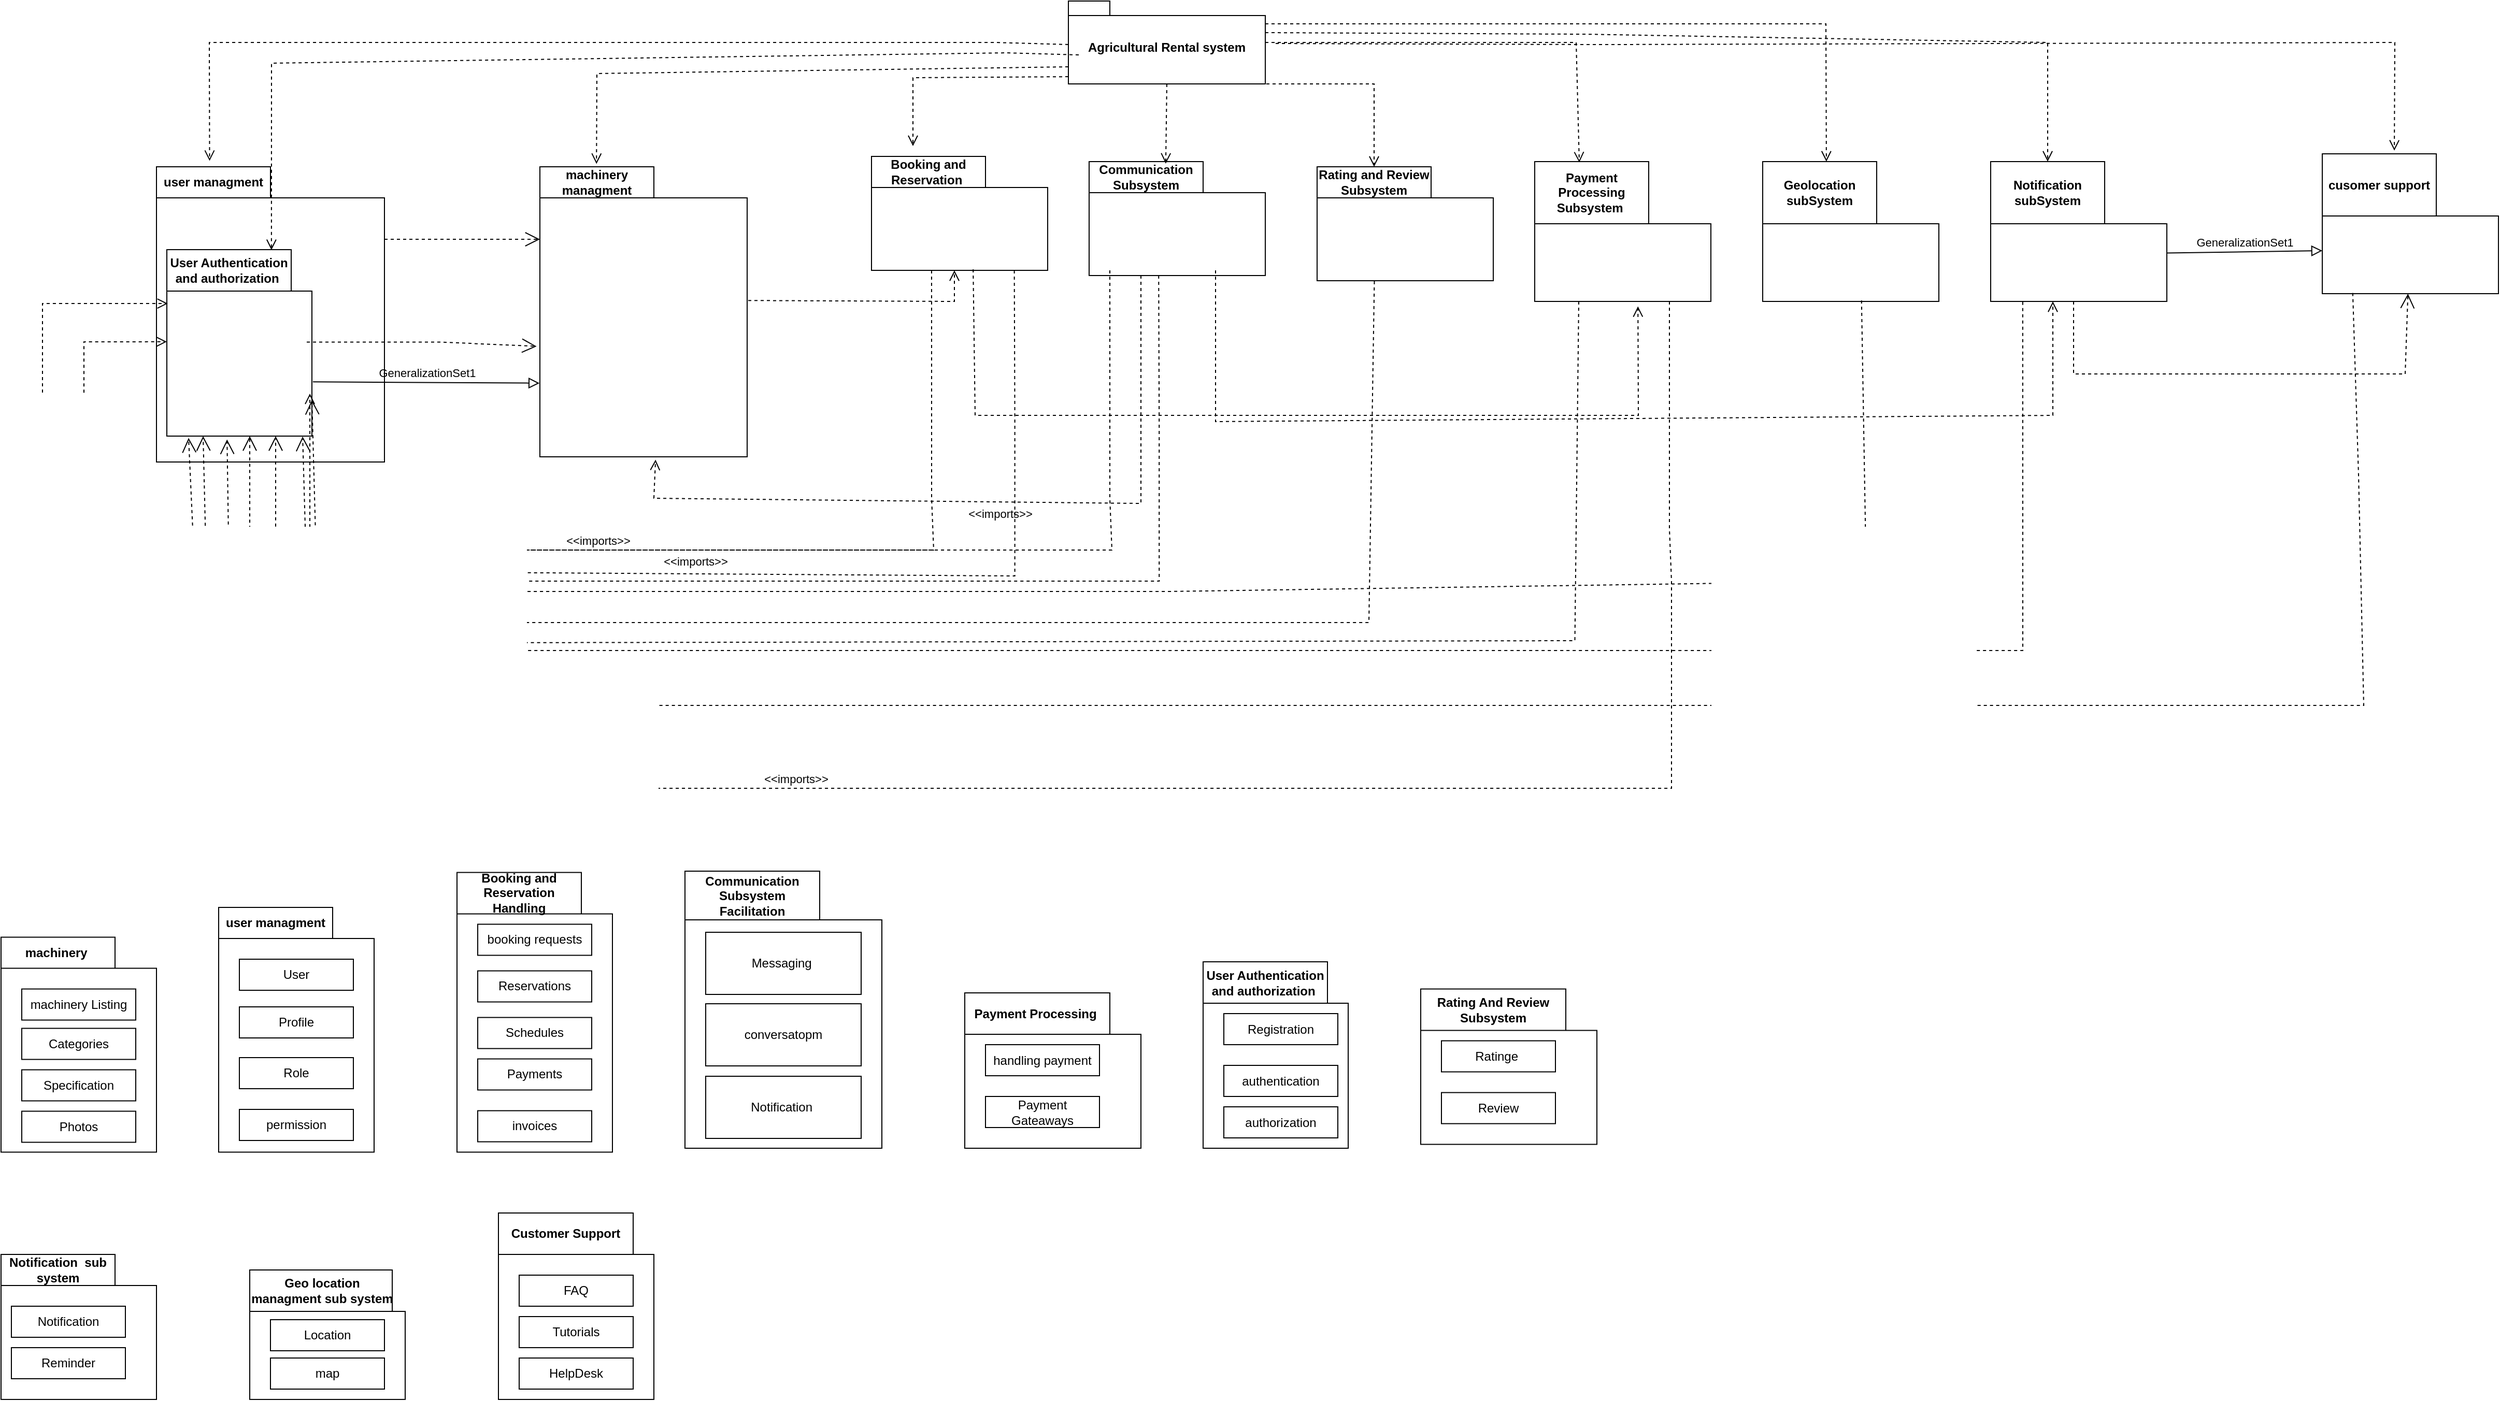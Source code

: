 <mxfile version="22.1.18" type="github" pages="3">
  <diagram name="Page-1" id="dhdeflD0EHLjseNQf4z6">
    <mxGraphModel dx="2359" dy="834" grid="1" gridSize="10" guides="1" tooltips="1" connect="1" arrows="1" fold="1" page="1" pageScale="1" pageWidth="850" pageHeight="1100" math="0" shadow="0">
      <root>
        <mxCell id="0" />
        <mxCell id="1" parent="0" />
        <mxCell id="KJN6wBQRvFxrbSm_RT8C-2" value="Booking and Reservation&amp;nbsp;" style="shape=folder;fontStyle=1;tabWidth=110;tabHeight=30;tabPosition=left;html=1;boundedLbl=1;labelInHeader=1;container=1;collapsible=0;recursiveResize=0;whiteSpace=wrap;" parent="1" vertex="1">
          <mxGeometry x="120" y="230" width="170" height="110" as="geometry" />
        </mxCell>
        <mxCell id="KJN6wBQRvFxrbSm_RT8C-4" value="Agricultural Rental system" style="shape=folder;fontStyle=1;spacingTop=10;tabWidth=40;tabHeight=14;tabPosition=left;html=1;whiteSpace=wrap;" parent="1" vertex="1">
          <mxGeometry x="310" y="80" width="190" height="80" as="geometry" />
        </mxCell>
        <mxCell id="KJN6wBQRvFxrbSm_RT8C-5" value="" style="endArrow=open;startArrow=none;endFill=0;startFill=0;endSize=8;html=1;verticalAlign=bottom;dashed=1;labelBackgroundColor=none;rounded=0;exitX=0.058;exitY=1.05;exitDx=0;exitDy=0;exitPerimeter=0;entryX=0.233;entryY=-0.02;entryDx=0;entryDy=0;entryPerimeter=0;" parent="1" target="KJN6wBQRvFxrbSm_RT8C-7" edge="1">
          <mxGeometry x="0.765" y="60" width="160" relative="1" as="geometry">
            <mxPoint x="310" y="122" as="sourcePoint" />
            <mxPoint x="240" y="240" as="targetPoint" />
            <Array as="points">
              <mxPoint x="240" y="120" />
              <mxPoint x="-519" y="120" />
            </Array>
            <mxPoint as="offset" />
          </mxGeometry>
        </mxCell>
        <mxCell id="KJN6wBQRvFxrbSm_RT8C-6" value="" style="endArrow=open;startArrow=none;endFill=0;startFill=0;endSize=8;html=1;verticalAlign=bottom;dashed=1;labelBackgroundColor=none;rounded=0;entryX=0.273;entryY=-0.01;entryDx=0;entryDy=0;entryPerimeter=0;exitX=0;exitY=0;exitDx=0;exitDy=63.5;exitPerimeter=0;" parent="1" source="KJN6wBQRvFxrbSm_RT8C-4" target="KJN6wBQRvFxrbSm_RT8C-9" edge="1">
          <mxGeometry x="0.765" y="60" width="160" relative="1" as="geometry">
            <mxPoint x="320" y="160" as="sourcePoint" />
            <mxPoint x="-40" y="200" as="targetPoint" />
            <Array as="points">
              <mxPoint x="-145" y="150" />
            </Array>
            <mxPoint as="offset" />
          </mxGeometry>
        </mxCell>
        <mxCell id="KJN6wBQRvFxrbSm_RT8C-7" value="user managment" style="shape=folder;fontStyle=1;tabWidth=110;tabHeight=30;tabPosition=left;html=1;boundedLbl=1;labelInHeader=1;container=1;collapsible=0;recursiveResize=0;whiteSpace=wrap;" parent="1" vertex="1">
          <mxGeometry x="-570" y="240" width="220" height="285" as="geometry" />
        </mxCell>
        <mxCell id="KJN6wBQRvFxrbSm_RT8C-27" value="User Authentication and authorization&amp;nbsp;" style="shape=folder;fontStyle=1;tabWidth=120;tabHeight=40;tabPosition=left;html=1;boundedLbl=1;labelInHeader=1;container=1;collapsible=0;recursiveResize=0;whiteSpace=wrap;" parent="KJN6wBQRvFxrbSm_RT8C-7" vertex="1">
          <mxGeometry x="10" y="80" width="140" height="180" as="geometry" />
        </mxCell>
        <mxCell id="Vls8JxGaYo9dqXqO4WZi-41" value="" style="endArrow=open;endSize=12;dashed=1;html=1;rounded=0;entryX=-0.016;entryY=0.619;entryDx=0;entryDy=0;entryPerimeter=0;" parent="KJN6wBQRvFxrbSm_RT8C-7" target="KJN6wBQRvFxrbSm_RT8C-9" edge="1">
          <mxGeometry width="160" relative="1" as="geometry">
            <mxPoint x="145" y="169.29" as="sourcePoint" />
            <mxPoint x="295" y="169.29" as="targetPoint" />
            <Array as="points">
              <mxPoint x="275" y="169.29" />
            </Array>
          </mxGeometry>
        </mxCell>
        <mxCell id="KJN6wBQRvFxrbSm_RT8C-13" value="" style="endArrow=open;startArrow=none;endFill=0;startFill=0;endSize=8;html=1;verticalAlign=bottom;dashed=1;labelBackgroundColor=none;rounded=0;exitX=0;exitY=0.913;exitDx=0;exitDy=0;exitPerimeter=0;" parent="1" source="KJN6wBQRvFxrbSm_RT8C-4" edge="1">
          <mxGeometry x="0.765" y="60" width="160" relative="1" as="geometry">
            <mxPoint x="320" y="154" as="sourcePoint" />
            <mxPoint x="160" y="220" as="targetPoint" />
            <Array as="points">
              <mxPoint x="160" y="154" />
            </Array>
            <mxPoint as="offset" />
          </mxGeometry>
        </mxCell>
        <mxCell id="KJN6wBQRvFxrbSm_RT8C-17" value="Communication Subsystem" style="shape=folder;fontStyle=1;tabWidth=110;tabHeight=30;tabPosition=left;html=1;boundedLbl=1;labelInHeader=1;container=1;collapsible=0;recursiveResize=0;whiteSpace=wrap;" parent="1" vertex="1">
          <mxGeometry x="330" y="235" width="170" height="110" as="geometry" />
        </mxCell>
        <mxCell id="KJN6wBQRvFxrbSm_RT8C-19" value="" style="endArrow=open;startArrow=none;endFill=0;startFill=0;endSize=8;html=1;verticalAlign=bottom;dashed=1;labelBackgroundColor=none;rounded=0;exitX=0.5;exitY=1;exitDx=0;exitDy=0;exitPerimeter=0;entryX=0.435;entryY=0.018;entryDx=0;entryDy=0;entryPerimeter=0;" parent="1" source="KJN6wBQRvFxrbSm_RT8C-4" target="KJN6wBQRvFxrbSm_RT8C-17" edge="1">
          <mxGeometry x="0.765" y="60" width="160" relative="1" as="geometry">
            <mxPoint x="450" y="173" as="sourcePoint" />
            <mxPoint x="300" y="240" as="targetPoint" />
            <Array as="points" />
            <mxPoint as="offset" />
          </mxGeometry>
        </mxCell>
        <mxCell id="KJN6wBQRvFxrbSm_RT8C-20" value="Rating and Review Subsystem" style="shape=folder;fontStyle=1;tabWidth=110;tabHeight=30;tabPosition=left;html=1;boundedLbl=1;labelInHeader=1;container=1;collapsible=0;recursiveResize=0;whiteSpace=wrap;" parent="1" vertex="1">
          <mxGeometry x="550" y="240" width="170" height="110" as="geometry" />
        </mxCell>
        <mxCell id="KJN6wBQRvFxrbSm_RT8C-22" value="" style="endArrow=open;startArrow=none;endFill=0;startFill=0;endSize=8;html=1;verticalAlign=bottom;dashed=1;labelBackgroundColor=none;rounded=0;exitX=0.5;exitY=1;exitDx=0;exitDy=0;exitPerimeter=0;entryX=0;entryY=0;entryDx=55;entryDy=0;entryPerimeter=0;" parent="1" target="KJN6wBQRvFxrbSm_RT8C-20" edge="1">
          <mxGeometry x="0.765" y="60" width="160" relative="1" as="geometry">
            <mxPoint x="441" y="160" as="sourcePoint" />
            <mxPoint x="440" y="237" as="targetPoint" />
            <Array as="points">
              <mxPoint x="605" y="160" />
            </Array>
            <mxPoint as="offset" />
          </mxGeometry>
        </mxCell>
        <mxCell id="KJN6wBQRvFxrbSm_RT8C-23" value="Payment Processing Subsystem&amp;nbsp;" style="shape=folder;fontStyle=1;tabWidth=110;tabHeight=60;tabPosition=left;html=1;boundedLbl=1;labelInHeader=1;container=1;collapsible=0;recursiveResize=0;whiteSpace=wrap;" parent="1" vertex="1">
          <mxGeometry x="760" y="235" width="170" height="135" as="geometry" />
        </mxCell>
        <mxCell id="KJN6wBQRvFxrbSm_RT8C-26" value="" style="endArrow=open;startArrow=none;endFill=0;startFill=0;endSize=8;html=1;verticalAlign=bottom;dashed=1;labelBackgroundColor=none;rounded=0;exitX=0.5;exitY=1;exitDx=0;exitDy=0;exitPerimeter=0;entryX=0.253;entryY=0.006;entryDx=0;entryDy=0;entryPerimeter=0;" parent="1" target="KJN6wBQRvFxrbSm_RT8C-23" edge="1">
          <mxGeometry x="0.765" y="60" width="160" relative="1" as="geometry">
            <mxPoint x="500" y="120" as="sourcePoint" />
            <mxPoint x="664" y="200" as="targetPoint" />
            <Array as="points">
              <mxPoint x="800" y="120" />
            </Array>
            <mxPoint as="offset" />
          </mxGeometry>
        </mxCell>
        <mxCell id="KJN6wBQRvFxrbSm_RT8C-32" value="Communication Subsystem Facilitation" style="shape=folder;fontStyle=1;tabWidth=130;tabHeight=47;tabPosition=left;html=1;boundedLbl=1;labelInHeader=1;container=1;collapsible=0;recursiveResize=0;whiteSpace=wrap;" parent="1" vertex="1">
          <mxGeometry x="-60" y="920" width="190" height="267.5" as="geometry" />
        </mxCell>
        <mxCell id="KJN6wBQRvFxrbSm_RT8C-33" value="Messaging&amp;nbsp;" style="html=1;whiteSpace=wrap;" parent="KJN6wBQRvFxrbSm_RT8C-32" vertex="1">
          <mxGeometry width="150" height="60" relative="1" as="geometry">
            <mxPoint x="20" y="59" as="offset" />
          </mxGeometry>
        </mxCell>
        <mxCell id="p3Cz08My5qOfpyEpVm5M-13" value="conversatopm" style="html=1;whiteSpace=wrap;" vertex="1" parent="KJN6wBQRvFxrbSm_RT8C-32">
          <mxGeometry width="150" height="60" relative="1" as="geometry">
            <mxPoint x="20" y="128" as="offset" />
          </mxGeometry>
        </mxCell>
        <mxCell id="p3Cz08My5qOfpyEpVm5M-14" value="Notification&amp;nbsp;" style="html=1;whiteSpace=wrap;" vertex="1" parent="KJN6wBQRvFxrbSm_RT8C-32">
          <mxGeometry width="150" height="60" relative="1" as="geometry">
            <mxPoint x="20" y="198" as="offset" />
          </mxGeometry>
        </mxCell>
        <mxCell id="KJN6wBQRvFxrbSm_RT8C-35" value="Booking and Reservation Handling" style="shape=folder;fontStyle=1;tabWidth=120;tabHeight=40;tabPosition=left;html=1;boundedLbl=1;labelInHeader=1;container=1;collapsible=0;recursiveResize=0;whiteSpace=wrap;" parent="1" vertex="1">
          <mxGeometry x="-280" y="921.25" width="150" height="270" as="geometry" />
        </mxCell>
        <mxCell id="KJN6wBQRvFxrbSm_RT8C-36" value="booking requests" style="html=1;whiteSpace=wrap;" parent="KJN6wBQRvFxrbSm_RT8C-35" vertex="1">
          <mxGeometry width="110" height="30" relative="1" as="geometry">
            <mxPoint x="20" y="50" as="offset" />
          </mxGeometry>
        </mxCell>
        <mxCell id="KJN6wBQRvFxrbSm_RT8C-50" value="Reservations" style="html=1;whiteSpace=wrap;" parent="KJN6wBQRvFxrbSm_RT8C-35" vertex="1">
          <mxGeometry width="110" height="30" relative="1" as="geometry">
            <mxPoint x="20" y="95" as="offset" />
          </mxGeometry>
        </mxCell>
        <mxCell id="KJN6wBQRvFxrbSm_RT8C-51" value="Schedules" style="html=1;whiteSpace=wrap;" parent="KJN6wBQRvFxrbSm_RT8C-35" vertex="1">
          <mxGeometry width="110" height="30" relative="1" as="geometry">
            <mxPoint x="20" y="140" as="offset" />
          </mxGeometry>
        </mxCell>
        <mxCell id="KJN6wBQRvFxrbSm_RT8C-53" value="Payments" style="html=1;whiteSpace=wrap;" parent="KJN6wBQRvFxrbSm_RT8C-35" vertex="1">
          <mxGeometry width="110" height="30" relative="1" as="geometry">
            <mxPoint x="20" y="180" as="offset" />
          </mxGeometry>
        </mxCell>
        <mxCell id="p3Cz08My5qOfpyEpVm5M-24" value="invoices" style="html=1;whiteSpace=wrap;" vertex="1" parent="KJN6wBQRvFxrbSm_RT8C-35">
          <mxGeometry width="110" height="30" relative="1" as="geometry">
            <mxPoint x="20" y="230" as="offset" />
          </mxGeometry>
        </mxCell>
        <mxCell id="KJN6wBQRvFxrbSm_RT8C-37" value="Rating And Review Subsystem" style="shape=folder;fontStyle=1;tabWidth=140;tabHeight=40;tabPosition=left;html=1;boundedLbl=1;labelInHeader=1;container=1;collapsible=0;recursiveResize=0;whiteSpace=wrap;" parent="1" vertex="1">
          <mxGeometry x="650" y="1033.75" width="170" height="150" as="geometry" />
        </mxCell>
        <mxCell id="KJN6wBQRvFxrbSm_RT8C-38" value="Ratinge&amp;nbsp;" style="html=1;whiteSpace=wrap;" parent="KJN6wBQRvFxrbSm_RT8C-37" vertex="1">
          <mxGeometry width="110" height="30" relative="1" as="geometry">
            <mxPoint x="20" y="50" as="offset" />
          </mxGeometry>
        </mxCell>
        <mxCell id="Vls8JxGaYo9dqXqO4WZi-3" value="Review&lt;br&gt;" style="html=1;whiteSpace=wrap;" parent="KJN6wBQRvFxrbSm_RT8C-37" vertex="1">
          <mxGeometry width="110" height="30" relative="1" as="geometry">
            <mxPoint x="20" y="100" as="offset" />
          </mxGeometry>
        </mxCell>
        <mxCell id="KJN6wBQRvFxrbSm_RT8C-40" value="machinery&amp;nbsp;" style="shape=folder;fontStyle=1;tabWidth=110;tabHeight=30;tabPosition=left;html=1;boundedLbl=1;labelInHeader=1;container=1;collapsible=0;recursiveResize=0;whiteSpace=wrap;" parent="1" vertex="1">
          <mxGeometry x="-720" y="983.75" width="150" height="207.5" as="geometry" />
        </mxCell>
        <mxCell id="KJN6wBQRvFxrbSm_RT8C-41" value="machinery Listing" style="html=1;whiteSpace=wrap;" parent="KJN6wBQRvFxrbSm_RT8C-40" vertex="1">
          <mxGeometry width="110" height="30" relative="1" as="geometry">
            <mxPoint x="20" y="50" as="offset" />
          </mxGeometry>
        </mxCell>
        <mxCell id="KJN6wBQRvFxrbSm_RT8C-46" value=" Categories" style="html=1;whiteSpace=wrap;" parent="KJN6wBQRvFxrbSm_RT8C-40" vertex="1">
          <mxGeometry width="110" height="30" relative="1" as="geometry">
            <mxPoint x="20" y="88" as="offset" />
          </mxGeometry>
        </mxCell>
        <mxCell id="KJN6wBQRvFxrbSm_RT8C-47" value=" Specification" style="html=1;whiteSpace=wrap;" parent="KJN6wBQRvFxrbSm_RT8C-40" vertex="1">
          <mxGeometry width="110" height="30" relative="1" as="geometry">
            <mxPoint x="20" y="128" as="offset" />
          </mxGeometry>
        </mxCell>
        <mxCell id="KJN6wBQRvFxrbSm_RT8C-48" value="Photos" style="html=1;whiteSpace=wrap;" parent="KJN6wBQRvFxrbSm_RT8C-40" vertex="1">
          <mxGeometry width="110" height="30" relative="1" as="geometry">
            <mxPoint x="20" y="168" as="offset" />
          </mxGeometry>
        </mxCell>
        <mxCell id="KJN6wBQRvFxrbSm_RT8C-44" value="" style="edgeStyle=none;html=1;endArrow=open;endSize=12;dashed=1;verticalAlign=bottom;rounded=0;entryX=0.936;entryY=1.002;entryDx=0;entryDy=0;entryPerimeter=0;" parent="1" target="KJN6wBQRvFxrbSm_RT8C-27" edge="1">
          <mxGeometry x="0.011" y="40" width="160" relative="1" as="geometry">
            <mxPoint x="397.12" y="345" as="sourcePoint" />
            <mxPoint x="-425.0" y="480.38" as="targetPoint" />
            <Array as="points">
              <mxPoint x="397.62" y="490" />
              <mxPoint x="397.62" y="640" />
              <mxPoint x="-425" y="640" />
            </Array>
            <mxPoint as="offset" />
          </mxGeometry>
        </mxCell>
        <mxCell id="Vls8JxGaYo9dqXqO4WZi-5" value="Payment Processing&amp;nbsp;" style="shape=folder;fontStyle=1;tabWidth=140;tabHeight=40;tabPosition=left;html=1;boundedLbl=1;labelInHeader=1;container=1;collapsible=0;recursiveResize=0;whiteSpace=wrap;" parent="1" vertex="1">
          <mxGeometry x="210" y="1037.5" width="170" height="150" as="geometry" />
        </mxCell>
        <mxCell id="Vls8JxGaYo9dqXqO4WZi-6" value="handling payment" style="html=1;whiteSpace=wrap;" parent="Vls8JxGaYo9dqXqO4WZi-5" vertex="1">
          <mxGeometry width="110" height="30" relative="1" as="geometry">
            <mxPoint x="20" y="50" as="offset" />
          </mxGeometry>
        </mxCell>
        <mxCell id="Vls8JxGaYo9dqXqO4WZi-7" value="Payment Gateaways" style="html=1;whiteSpace=wrap;" parent="Vls8JxGaYo9dqXqO4WZi-5" vertex="1">
          <mxGeometry width="110" height="30" relative="1" as="geometry">
            <mxPoint x="20" y="100" as="offset" />
          </mxGeometry>
        </mxCell>
        <mxCell id="Vls8JxGaYo9dqXqO4WZi-15" value="Notification&amp;nbsp; sub system" style="shape=folder;fontStyle=1;tabWidth=110;tabHeight=30;tabPosition=left;html=1;boundedLbl=1;labelInHeader=1;container=1;collapsible=0;recursiveResize=0;whiteSpace=wrap;" parent="1" vertex="1">
          <mxGeometry x="-720" y="1290" width="150" height="140" as="geometry" />
        </mxCell>
        <mxCell id="p3Cz08My5qOfpyEpVm5M-35" value=" Notification" style="html=1;whiteSpace=wrap;" vertex="1" parent="Vls8JxGaYo9dqXqO4WZi-15">
          <mxGeometry width="110" height="30" relative="1" as="geometry">
            <mxPoint x="10" y="50" as="offset" />
          </mxGeometry>
        </mxCell>
        <mxCell id="p3Cz08My5qOfpyEpVm5M-36" value=" Reminder" style="html=1;whiteSpace=wrap;" vertex="1" parent="Vls8JxGaYo9dqXqO4WZi-15">
          <mxGeometry width="110" height="30" relative="1" as="geometry">
            <mxPoint x="10" y="90" as="offset" />
          </mxGeometry>
        </mxCell>
        <mxCell id="Vls8JxGaYo9dqXqO4WZi-17" value="&amp;nbsp;Customer Support&amp;nbsp;" style="shape=folder;fontStyle=1;tabWidth=130;tabHeight=40;tabPosition=left;html=1;boundedLbl=1;labelInHeader=1;container=1;collapsible=0;recursiveResize=0;whiteSpace=wrap;" parent="1" vertex="1">
          <mxGeometry x="-240" y="1250" width="150" height="180" as="geometry" />
        </mxCell>
        <mxCell id="p3Cz08My5qOfpyEpVm5M-37" value=" FAQ" style="html=1;whiteSpace=wrap;" vertex="1" parent="Vls8JxGaYo9dqXqO4WZi-17">
          <mxGeometry width="110" height="30" relative="1" as="geometry">
            <mxPoint x="20" y="60" as="offset" />
          </mxGeometry>
        </mxCell>
        <mxCell id="p3Cz08My5qOfpyEpVm5M-38" value=" Tutorials" style="html=1;whiteSpace=wrap;" vertex="1" parent="Vls8JxGaYo9dqXqO4WZi-17">
          <mxGeometry width="110" height="30" relative="1" as="geometry">
            <mxPoint x="20" y="100" as="offset" />
          </mxGeometry>
        </mxCell>
        <mxCell id="p3Cz08My5qOfpyEpVm5M-39" value=" HelpDesk" style="html=1;whiteSpace=wrap;" vertex="1" parent="Vls8JxGaYo9dqXqO4WZi-17">
          <mxGeometry width="110" height="30" relative="1" as="geometry">
            <mxPoint x="20" y="140" as="offset" />
          </mxGeometry>
        </mxCell>
        <mxCell id="Vls8JxGaYo9dqXqO4WZi-19" value="Geo location managment sub system" style="shape=folder;fontStyle=1;tabWidth=140;tabHeight=40;tabPosition=left;html=1;boundedLbl=1;labelInHeader=1;container=1;collapsible=0;recursiveResize=0;whiteSpace=wrap;" parent="1" vertex="1">
          <mxGeometry x="-480" y="1305" width="150" height="125" as="geometry" />
        </mxCell>
        <mxCell id="p3Cz08My5qOfpyEpVm5M-30" value=" Location" style="html=1;whiteSpace=wrap;" vertex="1" parent="Vls8JxGaYo9dqXqO4WZi-19">
          <mxGeometry width="110" height="30" relative="1" as="geometry">
            <mxPoint x="20" y="48" as="offset" />
          </mxGeometry>
        </mxCell>
        <mxCell id="p3Cz08My5qOfpyEpVm5M-31" value=" map" style="html=1;whiteSpace=wrap;" vertex="1" parent="Vls8JxGaYo9dqXqO4WZi-19">
          <mxGeometry width="110" height="30" relative="1" as="geometry">
            <mxPoint x="20" y="85" as="offset" />
          </mxGeometry>
        </mxCell>
        <mxCell id="Vls8JxGaYo9dqXqO4WZi-24" value="Geolocation subSystem" style="shape=folder;fontStyle=1;tabWidth=110;tabHeight=60;tabPosition=left;html=1;boundedLbl=1;labelInHeader=1;container=1;collapsible=0;recursiveResize=0;whiteSpace=wrap;" parent="1" vertex="1">
          <mxGeometry x="980" y="235" width="170" height="135" as="geometry" />
        </mxCell>
        <mxCell id="Vls8JxGaYo9dqXqO4WZi-25" value="" style="endArrow=open;startArrow=none;endFill=0;startFill=0;endSize=8;html=1;verticalAlign=bottom;dashed=1;labelBackgroundColor=none;rounded=0;exitX=0.5;exitY=1;exitDx=0;exitDy=0;exitPerimeter=0;entryX=0.382;entryY=-0.015;entryDx=0;entryDy=0;entryPerimeter=0;" parent="1" edge="1">
          <mxGeometry x="0.765" y="60" width="160" relative="1" as="geometry">
            <mxPoint x="500" y="102.03" as="sourcePoint" />
            <mxPoint x="1041.44" y="235.005" as="targetPoint" />
            <Array as="points">
              <mxPoint x="800" y="102.03" />
              <mxPoint x="1041" y="102" />
            </Array>
            <mxPoint as="offset" />
          </mxGeometry>
        </mxCell>
        <mxCell id="Vls8JxGaYo9dqXqO4WZi-26" value="Notification subSystem" style="shape=folder;fontStyle=1;tabWidth=110;tabHeight=60;tabPosition=left;html=1;boundedLbl=1;labelInHeader=1;container=1;collapsible=0;recursiveResize=0;whiteSpace=wrap;" parent="1" vertex="1">
          <mxGeometry x="1200" y="235" width="170" height="135" as="geometry" />
        </mxCell>
        <mxCell id="Vls8JxGaYo9dqXqO4WZi-27" value="" style="endArrow=open;startArrow=none;endFill=0;startFill=0;endSize=8;html=1;verticalAlign=bottom;dashed=1;labelBackgroundColor=none;rounded=0;exitX=0;exitY=0;exitDx=190;exitDy=30.5;exitPerimeter=0;entryX=0;entryY=0;entryDx=55;entryDy=0;entryPerimeter=0;" parent="1" source="KJN6wBQRvFxrbSm_RT8C-4" target="Vls8JxGaYo9dqXqO4WZi-26" edge="1">
          <mxGeometry x="0.765" y="60" width="160" relative="1" as="geometry">
            <mxPoint x="510" y="112.03" as="sourcePoint" />
            <mxPoint x="1051.44" y="245.005" as="targetPoint" />
            <Array as="points">
              <mxPoint x="810" y="112.03" />
              <mxPoint x="1255" y="120" />
            </Array>
            <mxPoint as="offset" />
          </mxGeometry>
        </mxCell>
        <mxCell id="Vls8JxGaYo9dqXqO4WZi-28" value="" style="endArrow=open;startArrow=none;endFill=0;startFill=0;endSize=8;html=1;verticalAlign=bottom;dashed=1;labelBackgroundColor=none;rounded=0;exitX=0.058;exitY=1.05;exitDx=0;exitDy=0;exitPerimeter=0;entryX=0.721;entryY=0.002;entryDx=0;entryDy=0;entryPerimeter=0;" parent="1" target="KJN6wBQRvFxrbSm_RT8C-27" edge="1">
          <mxGeometry x="0.765" y="60" width="160" relative="1" as="geometry">
            <mxPoint x="320" y="132" as="sourcePoint" />
            <mxPoint x="-235" y="248" as="targetPoint" />
            <Array as="points">
              <mxPoint x="250" y="130" />
              <mxPoint x="-459" y="140" />
            </Array>
            <mxPoint as="offset" />
          </mxGeometry>
        </mxCell>
        <mxCell id="KJN6wBQRvFxrbSm_RT8C-9" value="machinery managment" style="shape=folder;fontStyle=1;tabWidth=110;tabHeight=30;tabPosition=left;html=1;boundedLbl=1;labelInHeader=1;container=1;collapsible=0;recursiveResize=0;whiteSpace=wrap;" parent="1" vertex="1">
          <mxGeometry x="-200" y="240" width="200" height="280" as="geometry" />
        </mxCell>
        <mxCell id="Vls8JxGaYo9dqXqO4WZi-40" value="" style="endArrow=open;endSize=12;dashed=1;html=1;rounded=0;" parent="1" edge="1">
          <mxGeometry width="160" relative="1" as="geometry">
            <mxPoint x="-350" y="310" as="sourcePoint" />
            <mxPoint x="-200" y="310" as="targetPoint" />
            <Array as="points">
              <mxPoint x="-220" y="310" />
            </Array>
          </mxGeometry>
        </mxCell>
        <mxCell id="Vls8JxGaYo9dqXqO4WZi-51" value="GeneralizationSet1" style="endArrow=block;html=1;rounded=0;align=center;verticalAlign=bottom;endFill=0;labelBackgroundColor=none;endSize=8;entryX=-0.002;entryY=0.746;entryDx=0;entryDy=0;entryPerimeter=0;exitX=1.007;exitY=0.709;exitDx=0;exitDy=0;exitPerimeter=0;" parent="1" source="KJN6wBQRvFxrbSm_RT8C-27" target="KJN6wBQRvFxrbSm_RT8C-9" edge="1">
          <mxGeometry x="0.006" relative="1" as="geometry">
            <mxPoint x="-410" y="450" as="sourcePoint" />
            <mxPoint x="-250" y="450" as="targetPoint" />
            <mxPoint as="offset" />
          </mxGeometry>
        </mxCell>
        <mxCell id="Vls8JxGaYo9dqXqO4WZi-55" value="" style="endArrow=open;startArrow=none;endFill=0;startFill=0;endSize=8;html=1;verticalAlign=bottom;dashed=1;labelBackgroundColor=none;rounded=0;exitX=1.005;exitY=0.461;exitDx=0;exitDy=0;exitPerimeter=0;" parent="1" source="KJN6wBQRvFxrbSm_RT8C-9" edge="1">
          <mxGeometry x="0.167" y="10" width="160" relative="1" as="geometry">
            <mxPoint x="-10" y="370" as="sourcePoint" />
            <mxPoint x="200" y="340" as="targetPoint" />
            <Array as="points">
              <mxPoint x="200" y="370" />
            </Array>
            <mxPoint as="offset" />
          </mxGeometry>
        </mxCell>
        <mxCell id="Vls8JxGaYo9dqXqO4WZi-57" value="cusomer support" style="shape=folder;fontStyle=1;tabWidth=110;tabHeight=60;tabPosition=left;html=1;boundedLbl=1;labelInHeader=1;container=1;collapsible=0;recursiveResize=0;whiteSpace=wrap;" parent="1" vertex="1">
          <mxGeometry x="1520" y="227.5" width="170" height="135" as="geometry" />
        </mxCell>
        <mxCell id="Vls8JxGaYo9dqXqO4WZi-58" value="" style="endArrow=open;startArrow=none;endFill=0;startFill=0;endSize=8;html=1;verticalAlign=bottom;dashed=1;labelBackgroundColor=none;rounded=0;exitX=0;exitY=0;exitDx=190;exitDy=30.5;exitPerimeter=0;entryX=0.409;entryY=-0.023;entryDx=0;entryDy=0;entryPerimeter=0;" parent="1" target="Vls8JxGaYo9dqXqO4WZi-57" edge="1">
          <mxGeometry x="0.765" y="60" width="160" relative="1" as="geometry">
            <mxPoint x="510" y="121" as="sourcePoint" />
            <mxPoint x="1265" y="245" as="targetPoint" />
            <Array as="points">
              <mxPoint x="820" y="122.03" />
              <mxPoint x="1590" y="120" />
            </Array>
            <mxPoint as="offset" />
          </mxGeometry>
        </mxCell>
        <mxCell id="Vls8JxGaYo9dqXqO4WZi-59" value="" style="edgeStyle=none;html=1;endArrow=open;endSize=12;dashed=1;verticalAlign=bottom;rounded=0;exitX=0.5;exitY=1;exitDx=0;exitDy=0;exitPerimeter=0;" parent="1" target="Vls8JxGaYo9dqXqO4WZi-57" edge="1">
          <mxGeometry x="-0.2" y="30" width="160" relative="1" as="geometry">
            <mxPoint x="1280" y="370.0" as="sourcePoint" />
            <mxPoint x="1355" y="525" as="targetPoint" />
            <Array as="points">
              <mxPoint x="1280" y="440" />
              <mxPoint x="1600" y="440" />
            </Array>
            <mxPoint as="offset" />
          </mxGeometry>
        </mxCell>
        <mxCell id="Vls8JxGaYo9dqXqO4WZi-60" value="GeneralizationSet1" style="endArrow=block;html=1;rounded=0;align=center;verticalAlign=bottom;endFill=0;labelBackgroundColor=none;endSize=8;entryX=-0.002;entryY=0.746;entryDx=0;entryDy=0;entryPerimeter=0;exitX=0.997;exitY=0.654;exitDx=0;exitDy=0;exitPerimeter=0;" parent="1" source="Vls8JxGaYo9dqXqO4WZi-26" edge="1">
          <mxGeometry x="0.006" relative="1" as="geometry">
            <mxPoint x="1301" y="320" as="sourcePoint" />
            <mxPoint x="1520" y="321" as="targetPoint" />
            <mxPoint as="offset" />
          </mxGeometry>
        </mxCell>
        <mxCell id="Vls8JxGaYo9dqXqO4WZi-61" value="" style="edgeStyle=none;html=1;endArrow=open;endSize=12;dashed=1;verticalAlign=bottom;rounded=0;exitX=0.325;exitY=1.004;exitDx=0;exitDy=0;exitPerimeter=0;" parent="1" source="KJN6wBQRvFxrbSm_RT8C-20" edge="1">
          <mxGeometry x="0.011" y="40" width="160" relative="1" as="geometry">
            <mxPoint x="407.12" y="355" as="sourcePoint" />
            <mxPoint x="-480" y="500" as="targetPoint" />
            <Array as="points">
              <mxPoint x="600" y="680" />
              <mxPoint x="-480" y="680" />
            </Array>
            <mxPoint as="offset" />
          </mxGeometry>
        </mxCell>
        <mxCell id="Vls8JxGaYo9dqXqO4WZi-62" value="" style="edgeStyle=none;html=1;endArrow=open;endSize=12;dashed=1;verticalAlign=bottom;rounded=0;exitX=0.25;exitY=1;exitDx=0;exitDy=0;exitPerimeter=0;entryX=0.15;entryY=1.01;entryDx=0;entryDy=0;entryPerimeter=0;" parent="1" source="KJN6wBQRvFxrbSm_RT8C-23" target="KJN6wBQRvFxrbSm_RT8C-27" edge="1">
          <mxGeometry x="0.011" y="40" width="160" relative="1" as="geometry">
            <mxPoint x="796.25" y="357.5" as="sourcePoint" />
            <mxPoint x="-288.75" y="507.5" as="targetPoint" />
            <Array as="points">
              <mxPoint x="798.75" y="697.5" />
              <mxPoint x="-530" y="700" />
            </Array>
            <mxPoint as="offset" />
          </mxGeometry>
        </mxCell>
        <mxCell id="Vls8JxGaYo9dqXqO4WZi-63" value="" style="edgeStyle=none;html=1;endArrow=open;endSize=12;dashed=1;verticalAlign=bottom;rounded=0;exitX=0.182;exitY=1.003;exitDx=0;exitDy=0;exitPerimeter=0;entryX=0.25;entryY=1;entryDx=0;entryDy=0;entryPerimeter=0;" parent="1" source="Vls8JxGaYo9dqXqO4WZi-26" target="KJN6wBQRvFxrbSm_RT8C-27" edge="1">
          <mxGeometry x="0.011" y="40" width="160" relative="1" as="geometry">
            <mxPoint x="813" y="380" as="sourcePoint" />
            <mxPoint x="-529" y="512" as="targetPoint" />
            <Array as="points">
              <mxPoint x="1231" y="707" />
              <mxPoint x="-520" y="707" />
            </Array>
            <mxPoint as="offset" />
          </mxGeometry>
        </mxCell>
        <mxCell id="Vls8JxGaYo9dqXqO4WZi-64" value="" style="edgeStyle=none;html=1;endArrow=open;endSize=12;dashed=1;verticalAlign=bottom;rounded=0;entryX=0.415;entryY=1.018;entryDx=0;entryDy=0;entryPerimeter=0;" parent="1" target="KJN6wBQRvFxrbSm_RT8C-27" edge="1">
          <mxGeometry x="0.011" y="40" width="160" relative="1" as="geometry">
            <mxPoint x="257.81" y="340" as="sourcePoint" />
            <mxPoint x="-568.31" y="495" as="targetPoint" />
            <Array as="points">
              <mxPoint x="258.31" y="485" />
              <mxPoint x="258.31" y="635" />
              <mxPoint x="-500" y="630" />
            </Array>
            <mxPoint as="offset" />
          </mxGeometry>
        </mxCell>
        <mxCell id="Vls8JxGaYo9dqXqO4WZi-65" value="" style="edgeStyle=none;html=1;endArrow=open;endSize=12;dashed=1;verticalAlign=bottom;rounded=0;exitX=0.173;exitY=0.995;exitDx=0;exitDy=0;exitPerimeter=0;entryX=0.75;entryY=1;entryDx=0;entryDy=0;entryPerimeter=0;" parent="1" target="KJN6wBQRvFxrbSm_RT8C-27" edge="1" source="Vls8JxGaYo9dqXqO4WZi-57">
          <mxGeometry x="0.011" y="40" width="160" relative="1" as="geometry">
            <mxPoint x="1556" y="357.5" as="sourcePoint" />
            <mxPoint x="-200" y="487.5" as="targetPoint" />
            <Array as="points">
              <mxPoint x="1555" y="537.5" />
              <mxPoint x="1560" y="760" />
              <mxPoint x="-455" y="760" />
            </Array>
            <mxPoint as="offset" />
          </mxGeometry>
        </mxCell>
        <mxCell id="Vls8JxGaYo9dqXqO4WZi-66" value="" style="edgeStyle=none;html=1;endArrow=open;endSize=12;dashed=1;verticalAlign=bottom;rounded=0;entryX=0;entryY=0;entryDx=140;entryDy=145;entryPerimeter=0;exitX=0.561;exitY=0.993;exitDx=0;exitDy=0;exitPerimeter=0;" parent="1" source="Vls8JxGaYo9dqXqO4WZi-24" target="KJN6wBQRvFxrbSm_RT8C-27" edge="1">
          <mxGeometry x="0.011" y="40" width="160" relative="1" as="geometry">
            <mxPoint x="407.12" y="355" as="sourcePoint" />
            <mxPoint x="-419" y="510" as="targetPoint" />
            <Array as="points">
              <mxPoint x="1080" y="640" />
              <mxPoint x="407.62" y="650" />
              <mxPoint x="-415" y="650" />
            </Array>
            <mxPoint as="offset" />
          </mxGeometry>
        </mxCell>
        <mxCell id="Vls8JxGaYo9dqXqO4WZi-67" value="" style="endArrow=open;startArrow=none;endFill=0;startFill=0;endSize=8;html=1;verticalAlign=bottom;dashed=1;labelBackgroundColor=none;rounded=0;exitX=0.577;exitY=0.991;exitDx=0;exitDy=0;exitPerimeter=0;entryX=0.586;entryY=1.035;entryDx=0;entryDy=0;entryPerimeter=0;" parent="1" source="KJN6wBQRvFxrbSm_RT8C-2" target="KJN6wBQRvFxrbSm_RT8C-23" edge="1">
          <mxGeometry x="0.167" y="10" width="160" relative="1" as="geometry">
            <mxPoint x="220" y="409" as="sourcePoint" />
            <mxPoint x="419" y="380" as="targetPoint" />
            <Array as="points">
              <mxPoint x="220" y="480" />
              <mxPoint x="860" y="480" />
            </Array>
            <mxPoint as="offset" />
          </mxGeometry>
        </mxCell>
        <mxCell id="Vls8JxGaYo9dqXqO4WZi-68" value="" style="endArrow=open;startArrow=none;endFill=0;startFill=0;endSize=8;html=1;verticalAlign=bottom;dashed=1;labelBackgroundColor=none;rounded=0;" parent="1" edge="1">
          <mxGeometry x="0.167" y="10" width="160" relative="1" as="geometry">
            <mxPoint x="452" y="340" as="sourcePoint" />
            <mxPoint x="1260" y="370" as="targetPoint" />
            <Array as="points">
              <mxPoint x="452" y="486" />
              <mxPoint x="1260" y="480" />
            </Array>
            <mxPoint as="offset" />
          </mxGeometry>
        </mxCell>
        <mxCell id="p3Cz08My5qOfpyEpVm5M-1" value="&amp;lt;&amp;lt;imports&amp;gt;&amp;gt;" style="endArrow=open;startArrow=none;endFill=0;startFill=0;endSize=8;html=1;verticalAlign=bottom;dashed=1;labelBackgroundColor=none;rounded=0;exitX=0.341;exitY=1;exitDx=0;exitDy=0;exitPerimeter=0;entryX=0.986;entryY=0.772;entryDx=0;entryDy=0;entryPerimeter=0;" edge="1" parent="1" source="KJN6wBQRvFxrbSm_RT8C-2" target="KJN6wBQRvFxrbSm_RT8C-27">
          <mxGeometry x="-0.022" y="20" width="160" relative="1" as="geometry">
            <mxPoint x="40" y="450" as="sourcePoint" />
            <mxPoint x="178" y="460" as="targetPoint" />
            <Array as="points">
              <mxPoint x="178" y="560" />
              <mxPoint x="180" y="610" />
              <mxPoint x="-422" y="610" />
            </Array>
            <mxPoint as="offset" />
          </mxGeometry>
        </mxCell>
        <mxCell id="p3Cz08My5qOfpyEpVm5M-2" value="&amp;lt;&amp;lt;imports&amp;gt;&amp;gt;" style="endArrow=open;startArrow=none;endFill=0;startFill=0;endSize=8;html=1;verticalAlign=bottom;dashed=1;labelBackgroundColor=none;rounded=0;exitX=0.341;exitY=1;exitDx=0;exitDy=0;exitPerimeter=0;entryX=0;entryY=0.494;entryDx=0;entryDy=0;entryPerimeter=0;" edge="1" parent="1" target="KJN6wBQRvFxrbSm_RT8C-27">
          <mxGeometry width="160" relative="1" as="geometry">
            <mxPoint x="350" y="340" as="sourcePoint" />
            <mxPoint x="-250" y="459" as="targetPoint" />
            <Array as="points">
              <mxPoint x="350" y="560" />
              <mxPoint x="352" y="610" />
              <mxPoint x="-250" y="610" />
              <mxPoint x="-640" y="600" />
              <mxPoint x="-640" y="409" />
            </Array>
          </mxGeometry>
        </mxCell>
        <mxCell id="p3Cz08My5qOfpyEpVm5M-3" value="&amp;lt;&amp;lt;imports&amp;gt;&amp;gt;" style="endArrow=open;startArrow=none;endFill=0;startFill=0;endSize=8;html=1;verticalAlign=bottom;dashed=1;labelBackgroundColor=none;rounded=0;exitX=0.341;exitY=1;exitDx=0;exitDy=0;exitPerimeter=0;entryX=0.007;entryY=0.289;entryDx=0;entryDy=0;entryPerimeter=0;" edge="1" parent="1" target="KJN6wBQRvFxrbSm_RT8C-27">
          <mxGeometry width="160" relative="1" as="geometry">
            <mxPoint x="890" y="370" as="sourcePoint" />
            <mxPoint x="-270" y="590" as="targetPoint" />
            <Array as="points">
              <mxPoint x="890" y="590" />
              <mxPoint x="892" y="640" />
              <mxPoint x="892" y="840" />
              <mxPoint x="-280" y="840" />
              <mxPoint x="-680" y="840" />
              <mxPoint x="-680" y="372" />
            </Array>
          </mxGeometry>
        </mxCell>
        <mxCell id="p3Cz08My5qOfpyEpVm5M-5" value="&amp;lt;&amp;lt;imports&amp;gt;&amp;gt;" style="endArrow=open;startArrow=none;endFill=0;startFill=0;endSize=8;html=1;verticalAlign=bottom;dashed=1;labelBackgroundColor=none;rounded=0;exitX=0.341;exitY=1;exitDx=0;exitDy=0;exitPerimeter=0;entryX=0.558;entryY=1.01;entryDx=0;entryDy=0;entryPerimeter=0;" edge="1" parent="1" target="KJN6wBQRvFxrbSm_RT8C-9">
          <mxGeometry x="-0.022" y="20" width="160" relative="1" as="geometry">
            <mxPoint x="380" y="345" as="sourcePoint" />
            <mxPoint x="-220" y="464" as="targetPoint" />
            <Array as="points">
              <mxPoint x="380" y="565" />
              <mxPoint x="-90" y="560" />
            </Array>
            <mxPoint as="offset" />
          </mxGeometry>
        </mxCell>
        <mxCell id="p3Cz08My5qOfpyEpVm5M-6" value="user managment" style="shape=folder;fontStyle=1;tabWidth=110;tabHeight=30;tabPosition=left;html=1;boundedLbl=1;labelInHeader=1;container=1;collapsible=0;recursiveResize=0;whiteSpace=wrap;" vertex="1" parent="1">
          <mxGeometry x="-510" y="955" width="150" height="236.25" as="geometry" />
        </mxCell>
        <mxCell id="p3Cz08My5qOfpyEpVm5M-20" value=" User" style="html=1;whiteSpace=wrap;" vertex="1" parent="p3Cz08My5qOfpyEpVm5M-6">
          <mxGeometry width="110" height="30" relative="1" as="geometry">
            <mxPoint x="20" y="50" as="offset" />
          </mxGeometry>
        </mxCell>
        <mxCell id="p3Cz08My5qOfpyEpVm5M-21" value=" Profile" style="html=1;whiteSpace=wrap;" vertex="1" parent="p3Cz08My5qOfpyEpVm5M-6">
          <mxGeometry width="110" height="30" relative="1" as="geometry">
            <mxPoint x="20" y="96" as="offset" />
          </mxGeometry>
        </mxCell>
        <mxCell id="p3Cz08My5qOfpyEpVm5M-22" value=" Role" style="html=1;whiteSpace=wrap;" vertex="1" parent="p3Cz08My5qOfpyEpVm5M-6">
          <mxGeometry width="110" height="30" relative="1" as="geometry">
            <mxPoint x="20" y="145" as="offset" />
          </mxGeometry>
        </mxCell>
        <mxCell id="p3Cz08My5qOfpyEpVm5M-23" value=" permission" style="html=1;whiteSpace=wrap;" vertex="1" parent="p3Cz08My5qOfpyEpVm5M-6">
          <mxGeometry width="110" height="30" relative="1" as="geometry">
            <mxPoint x="20" y="195" as="offset" />
          </mxGeometry>
        </mxCell>
        <mxCell id="p3Cz08My5qOfpyEpVm5M-7" value="User Authentication and authorization&amp;nbsp;" style="shape=folder;fontStyle=1;tabWidth=120;tabHeight=40;tabPosition=left;html=1;boundedLbl=1;labelInHeader=1;container=1;collapsible=0;recursiveResize=0;whiteSpace=wrap;" vertex="1" parent="1">
          <mxGeometry x="440" y="1007.5" width="140" height="180" as="geometry" />
        </mxCell>
        <mxCell id="p3Cz08My5qOfpyEpVm5M-8" value="Registration" style="html=1;whiteSpace=wrap;" vertex="1" parent="p3Cz08My5qOfpyEpVm5M-7">
          <mxGeometry width="110" height="30" relative="1" as="geometry">
            <mxPoint x="20" y="50" as="offset" />
          </mxGeometry>
        </mxCell>
        <mxCell id="p3Cz08My5qOfpyEpVm5M-9" value="authorization" style="html=1;whiteSpace=wrap;" vertex="1" parent="p3Cz08My5qOfpyEpVm5M-7">
          <mxGeometry width="110" height="30" relative="1" as="geometry">
            <mxPoint x="20" y="140" as="offset" />
          </mxGeometry>
        </mxCell>
        <mxCell id="p3Cz08My5qOfpyEpVm5M-10" value="authentication" style="html=1;whiteSpace=wrap;" vertex="1" parent="p3Cz08My5qOfpyEpVm5M-7">
          <mxGeometry width="110" height="30" relative="1" as="geometry">
            <mxPoint x="20" y="100" as="offset" />
          </mxGeometry>
        </mxCell>
      </root>
    </mxGraphModel>
  </diagram>
  <diagram id="_VPX3UPI30rrc2Pv-1vW" name="Page-2">
    <mxGraphModel dx="2284" dy="1892" grid="1" gridSize="10" guides="1" tooltips="1" connect="1" arrows="1" fold="1" page="1" pageScale="1" pageWidth="850" pageHeight="1100" math="0" shadow="0">
      <root>
        <mxCell id="0" />
        <mxCell id="1" parent="0" />
        <mxCell id="GBpMBjXNOFvbzyTsRb5C-23" style="edgeStyle=orthogonalEdgeStyle;rounded=0;orthogonalLoop=1;jettySize=auto;html=1;exitX=0;exitY=1;exitDx=0;exitDy=0;entryX=1;entryY=0.5;entryDx=0;entryDy=0;fillColor=#0050ef;strokeColor=#001DBC;strokeWidth=6;" parent="1" source="GBpMBjXNOFvbzyTsRb5C-1" target="GBpMBjXNOFvbzyTsRb5C-19" edge="1">
          <mxGeometry relative="1" as="geometry" />
        </mxCell>
        <mxCell id="GBpMBjXNOFvbzyTsRb5C-37" style="edgeStyle=orthogonalEdgeStyle;rounded=0;orthogonalLoop=1;jettySize=auto;html=1;exitX=0;exitY=0;exitDx=0;exitDy=0;entryX=0;entryY=0.5;entryDx=0;entryDy=0;fillColor=#0050ef;strokeColor=#001DBC;strokeWidth=6;" parent="1" source="GBpMBjXNOFvbzyTsRb5C-1" target="GBpMBjXNOFvbzyTsRb5C-31" edge="1">
          <mxGeometry relative="1" as="geometry" />
        </mxCell>
        <mxCell id="GBpMBjXNOFvbzyTsRb5C-44" style="edgeStyle=orthogonalEdgeStyle;rounded=0;orthogonalLoop=1;jettySize=auto;html=1;exitX=1;exitY=1;exitDx=0;exitDy=0;entryX=0;entryY=0.5;entryDx=0;entryDy=0;fillColor=#a20025;strokeColor=#6F0000;strokeWidth=6;" parent="1" source="GBpMBjXNOFvbzyTsRb5C-1" target="GBpMBjXNOFvbzyTsRb5C-43" edge="1">
          <mxGeometry relative="1" as="geometry" />
        </mxCell>
        <mxCell id="GBpMBjXNOFvbzyTsRb5C-1" value="" style="ellipse;whiteSpace=wrap;html=1;aspect=fixed;fillColor=#60a917;fontColor=#ffffff;strokeColor=#2D7600;" parent="1" vertex="1">
          <mxGeometry x="350" y="145" width="200" height="200" as="geometry" />
        </mxCell>
        <mxCell id="GBpMBjXNOFvbzyTsRb5C-2" value="&lt;h4&gt;&lt;font color=&quot;#fff4c3&quot;&gt;&lt;span&gt;agricultural machinery rental system&lt;/span&gt;&lt;/font&gt;&lt;/h4&gt;" style="text;align=center;fontStyle=1;verticalAlign=middle;spacingLeft=3;spacingRight=3;strokeColor=none;rotatable=0;points=[[0,0.5],[1,0.5]];portConstraint=eastwest;html=1;fontFamily=Times New Roman;spacingTop=4;" parent="1" vertex="1">
          <mxGeometry x="410" y="232" width="80" height="26" as="geometry" />
        </mxCell>
        <mxCell id="GBpMBjXNOFvbzyTsRb5C-3" value="FARMER" style="html=1;align=center;verticalAlign=middle;rounded=1;absoluteArcSize=1;arcSize=10;dashed=0;whiteSpace=wrap;fillColor=#d5e8d4;strokeColor=#82b366;" parent="1" vertex="1">
          <mxGeometry x="450" y="-90" width="140" height="70" as="geometry" />
        </mxCell>
        <mxCell id="GBpMBjXNOFvbzyTsRb5C-4" value="MACHINERY OWNERS" style="html=1;align=center;verticalAlign=middle;rounded=1;absoluteArcSize=1;arcSize=10;dashed=0;whiteSpace=wrap;fillColor=#d80073;fontColor=#ffffff;strokeColor=#A50040;" parent="1" vertex="1">
          <mxGeometry x="-70" y="350" width="140" height="70" as="geometry" />
        </mxCell>
        <mxCell id="GBpMBjXNOFvbzyTsRb5C-41" style="edgeStyle=orthogonalEdgeStyle;rounded=0;orthogonalLoop=1;jettySize=auto;html=1;fillColor=#0050ef;strokeColor=#001DBC;strokeWidth=6;" parent="1" source="GBpMBjXNOFvbzyTsRb5C-6" edge="1">
          <mxGeometry relative="1" as="geometry">
            <mxPoint x="610" y="455" as="targetPoint" />
          </mxGeometry>
        </mxCell>
        <mxCell id="GBpMBjXNOFvbzyTsRb5C-6" value="PAYMENT GATEWAY" style="html=1;align=center;verticalAlign=middle;rounded=1;absoluteArcSize=1;arcSize=10;dashed=0;whiteSpace=wrap;fillColor=#1ba1e2;fontColor=#ffffff;strokeColor=#006EAF;" parent="1" vertex="1">
          <mxGeometry x="810" y="450" width="140" height="70" as="geometry" />
        </mxCell>
        <mxCell id="GBpMBjXNOFvbzyTsRb5C-16" value="" style="curved=1;endArrow=classic;html=1;rounded=0;entryX=0.5;entryY=1;entryDx=0;entryDy=0;exitX=0;exitY=0.5;exitDx=0;exitDy=0;fillColor=#0050ef;strokeColor=#001DBC;strokeWidth=6;" parent="1" source="GBpMBjXNOFvbzyTsRb5C-19" target="GBpMBjXNOFvbzyTsRb5C-4" edge="1">
          <mxGeometry width="50" height="50" relative="1" as="geometry">
            <mxPoint x="170" y="580" as="sourcePoint" />
            <mxPoint x="395" y="575" as="targetPoint" />
            <Array as="points" />
          </mxGeometry>
        </mxCell>
        <mxCell id="GBpMBjXNOFvbzyTsRb5C-18" value="" style="curved=1;endArrow=classic;html=1;rounded=0;entryX=0.065;entryY=1.036;entryDx=0;entryDy=0;entryPerimeter=0;exitX=0.5;exitY=0;exitDx=0;exitDy=0;fillColor=#d80073;strokeColor=#A50040;strokeWidth=6;" parent="1" source="GBpMBjXNOFvbzyTsRb5C-4" target="GBpMBjXNOFvbzyTsRb5C-17" edge="1">
          <mxGeometry width="50" height="50" relative="1" as="geometry">
            <mxPoint x="200" y="370" as="sourcePoint" />
            <mxPoint x="425" y="365" as="targetPoint" />
            <Array as="points" />
          </mxGeometry>
        </mxCell>
        <mxCell id="GBpMBjXNOFvbzyTsRb5C-17" value="information and specifications of equipment,availability and price of equipments&amp;nbsp;" style="text;strokeColor=none;fillColor=none;align=left;verticalAlign=middle;spacingLeft=4;spacingRight=4;overflow=hidden;points=[[0,0.5],[1,0.5]];portConstraint=eastwest;rotatable=0;whiteSpace=wrap;html=1;" parent="1" vertex="1">
          <mxGeometry x="-10" y="140" width="170" height="60" as="geometry" />
        </mxCell>
        <mxCell id="GBpMBjXNOFvbzyTsRb5C-19" value="payment information,&lt;br&gt;status and location of equipment, customer information and ratings" style="text;strokeColor=none;fillColor=none;align=left;verticalAlign=middle;spacingLeft=4;spacingRight=4;overflow=hidden;points=[[0,0.5],[1,0.5]];portConstraint=eastwest;rotatable=0;whiteSpace=wrap;html=1;" parent="1" vertex="1">
          <mxGeometry y="515" width="140" height="70" as="geometry" />
        </mxCell>
        <mxCell id="GBpMBjXNOFvbzyTsRb5C-25" value="request to rent,book,payment info ,feedback&amp;nbsp; and rating for equipment&amp;nbsp;" style="text;strokeColor=none;fillColor=none;align=left;verticalAlign=middle;spacingLeft=4;spacingRight=4;overflow=hidden;points=[[0,0.5],[1,0.5]];portConstraint=eastwest;rotatable=0;whiteSpace=wrap;html=1;" parent="1" vertex="1">
          <mxGeometry x="620" y="60" width="170" height="70" as="geometry" />
        </mxCell>
        <mxCell id="GBpMBjXNOFvbzyTsRb5C-26" style="edgeStyle=orthogonalEdgeStyle;rounded=0;orthogonalLoop=1;jettySize=auto;html=1;entryX=1;entryY=0.5;entryDx=0;entryDy=0;fillColor=#d80073;strokeColor=#A50040;strokeWidth=6;" parent="1" source="GBpMBjXNOFvbzyTsRb5C-3" target="GBpMBjXNOFvbzyTsRb5C-25" edge="1">
          <mxGeometry relative="1" as="geometry">
            <mxPoint x="713" y="59" as="targetPoint" />
          </mxGeometry>
        </mxCell>
        <mxCell id="GBpMBjXNOFvbzyTsRb5C-28" style="edgeStyle=orthogonalEdgeStyle;rounded=0;orthogonalLoop=1;jettySize=auto;html=1;entryX=-0.006;entryY=0.6;entryDx=0;entryDy=0;entryPerimeter=0;fillColor=#d80073;strokeColor=#A50040;strokeWidth=6;" parent="1" source="GBpMBjXNOFvbzyTsRb5C-17" target="GBpMBjXNOFvbzyTsRb5C-1" edge="1">
          <mxGeometry relative="1" as="geometry" />
        </mxCell>
        <mxCell id="GBpMBjXNOFvbzyTsRb5C-29" style="edgeStyle=orthogonalEdgeStyle;rounded=0;orthogonalLoop=1;jettySize=auto;html=1;fillColor=#d80073;strokeColor=#A50040;strokeWidth=6;entryX=1;entryY=0.455;entryDx=0;entryDy=0;entryPerimeter=0;" parent="1" source="GBpMBjXNOFvbzyTsRb5C-25" target="GBpMBjXNOFvbzyTsRb5C-1" edge="1">
          <mxGeometry relative="1" as="geometry">
            <mxPoint x="551" y="220" as="targetPoint" />
          </mxGeometry>
        </mxCell>
        <mxCell id="GBpMBjXNOFvbzyTsRb5C-38" style="edgeStyle=orthogonalEdgeStyle;rounded=0;orthogonalLoop=1;jettySize=auto;html=1;entryX=0;entryY=0.75;entryDx=0;entryDy=0;fillColor=#0050ef;strokeColor=#001DBC;strokeWidth=6;" parent="1" source="GBpMBjXNOFvbzyTsRb5C-31" target="GBpMBjXNOFvbzyTsRb5C-3" edge="1">
          <mxGeometry relative="1" as="geometry" />
        </mxCell>
        <mxCell id="GBpMBjXNOFvbzyTsRb5C-31" value="confirmation of renta,booking,available equipments and price,suggestions and recommendations" style="text;strokeColor=none;fillColor=none;align=left;verticalAlign=middle;spacingLeft=4;spacingRight=4;overflow=hidden;points=[[0,0.5],[1,0.5]];portConstraint=eastwest;rotatable=0;whiteSpace=wrap;html=1;" parent="1" vertex="1">
          <mxGeometry x="180" y="-80" width="140" height="80" as="geometry" />
        </mxCell>
        <mxCell id="GBpMBjXNOFvbzyTsRb5C-39" value="verification and authorization of payment transaction,security and privacy of payment data" style="text;strokeColor=none;fillColor=none;align=left;verticalAlign=middle;spacingLeft=4;spacingRight=4;overflow=hidden;points=[[0,0.5],[1,0.5]];portConstraint=eastwest;rotatable=0;whiteSpace=wrap;html=1;" parent="1" vertex="1">
          <mxGeometry x="450" y="460" width="170" height="70" as="geometry" />
        </mxCell>
        <mxCell id="GBpMBjXNOFvbzyTsRb5C-40" style="edgeStyle=orthogonalEdgeStyle;rounded=0;orthogonalLoop=1;jettySize=auto;html=1;entryX=0.424;entryY=1.006;entryDx=0;entryDy=0;entryPerimeter=0;fillColor=#0050ef;strokeColor=#001DBC;strokeWidth=6;" parent="1" source="GBpMBjXNOFvbzyTsRb5C-39" target="GBpMBjXNOFvbzyTsRb5C-1" edge="1">
          <mxGeometry relative="1" as="geometry" />
        </mxCell>
        <mxCell id="GBpMBjXNOFvbzyTsRb5C-45" style="edgeStyle=orthogonalEdgeStyle;rounded=0;orthogonalLoop=1;jettySize=auto;html=1;entryX=1;entryY=0.5;entryDx=0;entryDy=0;fillColor=#a20025;strokeColor=#6F0000;strokeWidth=6;" parent="1" source="GBpMBjXNOFvbzyTsRb5C-43" target="GBpMBjXNOFvbzyTsRb5C-6" edge="1">
          <mxGeometry relative="1" as="geometry" />
        </mxCell>
        <mxCell id="GBpMBjXNOFvbzyTsRb5C-43" value="payment requests ,and information , confirmation and status of payment transactions" style="text;strokeColor=none;fillColor=none;align=left;verticalAlign=middle;spacingLeft=4;spacingRight=4;overflow=hidden;points=[[0,0.5],[1,0.5]];portConstraint=eastwest;rotatable=0;whiteSpace=wrap;html=1;" parent="1" vertex="1">
          <mxGeometry x="620" y="290" width="170" height="70" as="geometry" />
        </mxCell>
      </root>
    </mxGraphModel>
  </diagram>
  <diagram id="kuyZBBKnbOtv_vMM0vez" name="Page-3">
    <mxGraphModel dx="1434" dy="792" grid="1" gridSize="10" guides="1" tooltips="1" connect="1" arrows="1" fold="1" page="1" pageScale="1" pageWidth="850" pageHeight="1100" math="0" shadow="0">
      <root>
        <mxCell id="0" />
        <mxCell id="1" parent="0" />
        <mxCell id="T3Fusr9JB0TuFP-0R_mF-19" style="edgeStyle=orthogonalEdgeStyle;rounded=0;orthogonalLoop=1;jettySize=auto;html=1;exitX=0;exitY=0;exitDx=150;exitDy=0;exitPerimeter=0;endArrow=none;endFill=0;" edge="1" parent="1" source="T3Fusr9JB0TuFP-0R_mF-1" target="T3Fusr9JB0TuFP-0R_mF-8">
          <mxGeometry relative="1" as="geometry" />
        </mxCell>
        <mxCell id="T3Fusr9JB0TuFP-0R_mF-1" value="&lt;br&gt;&lt;span style=&quot;color: rgb(0, 0, 0); font-family: Helvetica; font-size: 12px; font-style: normal; font-variant-ligatures: normal; font-variant-caps: normal; font-weight: 400; letter-spacing: normal; orphans: 2; text-align: center; text-indent: 0px; text-transform: none; widows: 2; word-spacing: 0px; -webkit-text-stroke-width: 0px; background-color: rgb(251, 251, 251); text-decoration-thickness: initial; text-decoration-style: initial; text-decoration-color: initial; float: none; display: inline !important;&quot;&gt;&amp;nbsp; &amp;nbsp; &amp;nbsp; &amp;nbsp; &amp;nbsp; &amp;nbsp; &amp;nbsp; &amp;nbsp; &amp;nbsp; &amp;nbsp;&amp;lt;&amp;lt;Web server&lt;/span&gt;&lt;span style=&quot;border-color: var(--border-color); color: rgb(0, 0, 0); font-family: Helvetica; font-size: 12px; font-style: normal; font-variant-ligatures: normal; font-variant-caps: normal; font-weight: 400; letter-spacing: normal; orphans: 2; text-align: center; text-indent: 0px; text-transform: none; widows: 2; word-spacing: 0px; -webkit-text-stroke-width: 0px; background-color: initial; text-decoration-thickness: initial; text-decoration-style: initial; text-decoration-color: initial;&quot;&gt;&amp;gt;&amp;gt;&lt;/span&gt;&lt;br&gt;" style="verticalAlign=top;align=left;spacingTop=8;spacingLeft=2;spacingRight=12;shape=cube;size=10;direction=south;fontStyle=4;html=1;whiteSpace=wrap;" vertex="1" parent="1">
          <mxGeometry x="70" y="110" width="250" height="310" as="geometry" />
        </mxCell>
        <mxCell id="T3Fusr9JB0TuFP-0R_mF-5" value="&lt;br&gt;&lt;span style=&quot;color: rgb(0, 0, 0); font-family: Helvetica; font-size: 12px; font-style: normal; font-variant-ligatures: normal; font-variant-caps: normal; font-weight: 400; letter-spacing: normal; orphans: 2; text-align: center; text-indent: 0px; text-transform: none; widows: 2; word-spacing: 0px; -webkit-text-stroke-width: 0px; background-color: rgb(251, 251, 251); text-decoration-thickness: initial; text-decoration-style: initial; text-decoration-color: initial; float: none; display: inline !important;&quot;&gt;&amp;nbsp; &amp;nbsp; &amp;nbsp; &amp;nbsp;&amp;lt;&amp;lt;database server&amp;gt;&amp;gt;&lt;/span&gt;" style="verticalAlign=top;align=left;spacingTop=8;spacingLeft=2;spacingRight=12;shape=cube;size=10;direction=south;fontStyle=4;html=1;whiteSpace=wrap;" vertex="1" parent="1">
          <mxGeometry x="470" y="480" width="220" height="250" as="geometry" />
        </mxCell>
        <mxCell id="T3Fusr9JB0TuFP-0R_mF-6" value="&lt;br&gt;&lt;span style=&quot;color: rgb(0, 0, 0); font-family: Helvetica; font-size: 12px; font-style: normal; font-variant-ligatures: normal; font-variant-caps: normal; font-weight: 400; letter-spacing: normal; orphans: 2; text-align: center; text-indent: 0px; text-transform: none; widows: 2; word-spacing: 0px; -webkit-text-stroke-width: 0px; background-color: rgb(251, 251, 251); text-decoration-thickness: initial; text-decoration-style: initial; text-decoration-color: initial; float: none; display: inline !important;&quot;&gt;&amp;nbsp; &amp;nbsp; &amp;nbsp; &amp;nbsp;&amp;lt;&amp;lt;User cell phone&lt;/span&gt;&lt;span style=&quot;border-color: var(--border-color); color: rgb(0, 0, 0); font-family: Helvetica; font-size: 12px; font-style: normal; font-variant-ligatures: normal; font-variant-caps: normal; font-weight: 400; letter-spacing: normal; orphans: 2; text-align: center; text-indent: 0px; text-transform: none; widows: 2; word-spacing: 0px; -webkit-text-stroke-width: 0px; background-color: initial; text-decoration-thickness: initial; text-decoration-style: initial; text-decoration-color: initial;&quot;&gt;&amp;gt;&amp;gt;&lt;/span&gt;&lt;br&gt;" style="verticalAlign=top;align=left;spacingTop=8;spacingLeft=2;spacingRight=12;shape=cube;size=10;direction=south;fontStyle=4;html=1;whiteSpace=wrap;" vertex="1" parent="1">
          <mxGeometry x="20" y="537.5" width="180" height="220" as="geometry" />
        </mxCell>
        <mxCell id="T3Fusr9JB0TuFP-0R_mF-8" value="&lt;br&gt;&lt;span style=&quot;color: rgb(0, 0, 0); font-family: Helvetica; font-size: 12px; font-style: normal; font-variant-ligatures: normal; font-variant-caps: normal; font-weight: 400; letter-spacing: normal; orphans: 2; text-align: center; text-indent: 0px; text-transform: none; widows: 2; word-spacing: 0px; -webkit-text-stroke-width: 0px; background-color: rgb(251, 251, 251); text-decoration-thickness: initial; text-decoration-style: initial; text-decoration-color: initial; float: none; display: inline !important;&quot;&gt;&amp;nbsp; &amp;nbsp; &amp;nbsp; &amp;nbsp; &amp;nbsp; &amp;lt;&amp;lt;Web Browser&lt;/span&gt;&lt;span style=&quot;border-color: var(--border-color); color: rgb(0, 0, 0); font-family: Helvetica; font-size: 12px; font-style: normal; font-variant-ligatures: normal; font-variant-caps: normal; font-weight: 400; letter-spacing: normal; orphans: 2; text-align: center; text-indent: 0px; text-transform: none; widows: 2; word-spacing: 0px; -webkit-text-stroke-width: 0px; background-color: initial; text-decoration-thickness: initial; text-decoration-style: initial; text-decoration-color: initial;&quot;&gt;&amp;gt;&amp;gt;&lt;/span&gt;&lt;br&gt;" style="verticalAlign=top;align=left;spacingTop=8;spacingLeft=2;spacingRight=12;shape=cube;size=10;direction=south;fontStyle=4;html=1;whiteSpace=wrap;" vertex="1" parent="1">
          <mxGeometry x="570" y="115" width="180" height="120" as="geometry" />
        </mxCell>
        <mxCell id="T3Fusr9JB0TuFP-0R_mF-15" value="user interface" style="shape=module;align=left;spacingLeft=20;align=center;verticalAlign=top;whiteSpace=wrap;html=1;" vertex="1" parent="1">
          <mxGeometry x="110" y="170" width="100" height="50" as="geometry" />
        </mxCell>
        <mxCell id="T3Fusr9JB0TuFP-0R_mF-16" value="user managment" style="shape=module;align=left;spacingLeft=20;align=center;verticalAlign=top;whiteSpace=wrap;html=1;" vertex="1" parent="1">
          <mxGeometry x="110" y="235" width="100" height="50" as="geometry" />
        </mxCell>
        <mxCell id="T3Fusr9JB0TuFP-0R_mF-17" value="Booking and Reservation" style="shape=module;align=left;spacingLeft=20;align=center;verticalAlign=top;whiteSpace=wrap;html=1;" vertex="1" parent="1">
          <mxGeometry x="110" y="300" width="100" height="50" as="geometry" />
        </mxCell>
        <mxCell id="T3Fusr9JB0TuFP-0R_mF-18" value="machinery managment" style="shape=module;align=left;spacingLeft=20;align=center;verticalAlign=top;whiteSpace=wrap;html=1;" vertex="1" parent="1">
          <mxGeometry x="110" y="360" width="100" height="50" as="geometry" />
        </mxCell>
        <mxCell id="T3Fusr9JB0TuFP-0R_mF-20" style="edgeStyle=orthogonalEdgeStyle;rounded=0;orthogonalLoop=1;jettySize=auto;html=1;entryX=0.021;entryY=0.783;entryDx=0;entryDy=0;entryPerimeter=0;endArrow=none;endFill=0;exitX=0.997;exitY=0.484;exitDx=0;exitDy=0;exitPerimeter=0;" edge="1" parent="1" source="T3Fusr9JB0TuFP-0R_mF-1" target="T3Fusr9JB0TuFP-0R_mF-6">
          <mxGeometry relative="1" as="geometry">
            <mxPoint x="200" y="430" as="sourcePoint" />
          </mxGeometry>
        </mxCell>
        <mxCell id="T3Fusr9JB0TuFP-0R_mF-21" value="&lt;br&gt;&lt;b style=&quot;border-color: var(--border-color); color: rgb(0, 0, 0); font-family: Helvetica; font-size: 12px; font-style: normal; font-variant-ligatures: normal; font-variant-caps: normal; letter-spacing: normal; orphans: 2; text-indent: 0px; text-transform: none; widows: 2; word-spacing: 0px; -webkit-text-stroke-width: 0px; text-decoration-thickness: initial; text-decoration-style: initial; text-decoration-color: initial; text-align: center; background-color: rgb(251, 251, 251);&quot;&gt;&amp;nbsp; &amp;nbsp; &amp;nbsp; &amp;nbsp; &amp;nbsp; &amp;lt;&amp;lt;MONGOOSE&amp;gt;&amp;gt;&lt;/b&gt;&lt;br&gt;" style="endArrow=none;dashed=1;html=1;rounded=0;exitX=0.91;exitY=-0.008;exitDx=0;exitDy=0;exitPerimeter=0;entryX=0;entryY=0.417;entryDx=0;entryDy=0;entryPerimeter=0;" edge="1" parent="1" source="T3Fusr9JB0TuFP-0R_mF-1" target="T3Fusr9JB0TuFP-0R_mF-5">
          <mxGeometry x="0.198" y="22" width="50" height="50" relative="1" as="geometry">
            <mxPoint x="400" y="430" as="sourcePoint" />
            <mxPoint x="450" y="380" as="targetPoint" />
            <Array as="points">
              <mxPoint x="598" y="392" />
            </Array>
            <mxPoint as="offset" />
          </mxGeometry>
        </mxCell>
        <mxCell id="T3Fusr9JB0TuFP-0R_mF-23" value="user interface" style="shape=module;align=left;spacingLeft=20;align=center;verticalAlign=top;whiteSpace=wrap;html=1;" vertex="1" parent="1">
          <mxGeometry x="580" y="170" width="100" height="50" as="geometry" />
        </mxCell>
        <mxCell id="T3Fusr9JB0TuFP-0R_mF-24" value="Mobile application or website" style="shape=module;align=left;spacingLeft=20;align=center;verticalAlign=top;whiteSpace=wrap;html=1;" vertex="1" parent="1">
          <mxGeometry x="40" y="615" width="140" height="45" as="geometry" />
        </mxCell>
        <mxCell id="T3Fusr9JB0TuFP-0R_mF-25" value="User databse" style="shape=module;align=left;spacingLeft=20;align=center;verticalAlign=top;whiteSpace=wrap;html=1;" vertex="1" parent="1">
          <mxGeometry x="500" y="537.5" width="140" height="45" as="geometry" />
        </mxCell>
        <mxCell id="T3Fusr9JB0TuFP-0R_mF-26" value="machinery database" style="shape=module;align=left;spacingLeft=20;align=center;verticalAlign=top;whiteSpace=wrap;html=1;" vertex="1" parent="1">
          <mxGeometry x="500" y="597.5" width="140" height="45" as="geometry" />
        </mxCell>
        <mxCell id="T3Fusr9JB0TuFP-0R_mF-27" value="Booking and reservation database" style="shape=module;align=left;spacingLeft=20;align=center;verticalAlign=top;whiteSpace=wrap;html=1;" vertex="1" parent="1">
          <mxGeometry x="500" y="660" width="140" height="45" as="geometry" />
        </mxCell>
        <mxCell id="T3Fusr9JB0TuFP-0R_mF-28" value="&lt;b&gt;&amp;nbsp; &amp;nbsp; &amp;nbsp; &amp;nbsp; &amp;nbsp; &amp;lt;&amp;lt;HTTPS/HTTP&amp;gt;&amp;gt;&lt;/b&gt;" style="text;html=1;align=center;verticalAlign=middle;resizable=0;points=[];autosize=1;strokeColor=none;fillColor=none;" vertex="1" parent="1">
          <mxGeometry x="390" y="155" width="160" height="30" as="geometry" />
        </mxCell>
        <mxCell id="T3Fusr9JB0TuFP-0R_mF-29" value="&lt;b style=&quot;border-color: var(--border-color); color: rgb(0, 0, 0); font-family: Helvetica; font-size: 12px; font-style: normal; font-variant-ligatures: normal; font-variant-caps: normal; letter-spacing: normal; orphans: 2; text-align: center; text-indent: 0px; text-transform: none; widows: 2; word-spacing: 0px; -webkit-text-stroke-width: 0px; background-color: rgb(251, 251, 251); text-decoration-thickness: initial; text-decoration-style: initial; text-decoration-color: initial;&quot;&gt;&amp;nbsp; &amp;nbsp; &amp;nbsp; &amp;nbsp; &amp;nbsp; &amp;lt;&amp;lt;HTTPS/HTTP&amp;gt;&amp;gt;&lt;/b&gt;" style="text;whiteSpace=wrap;html=1;" vertex="1" parent="1">
          <mxGeometry x="30" y="450" width="170" height="40" as="geometry" />
        </mxCell>
      </root>
    </mxGraphModel>
  </diagram>
</mxfile>
